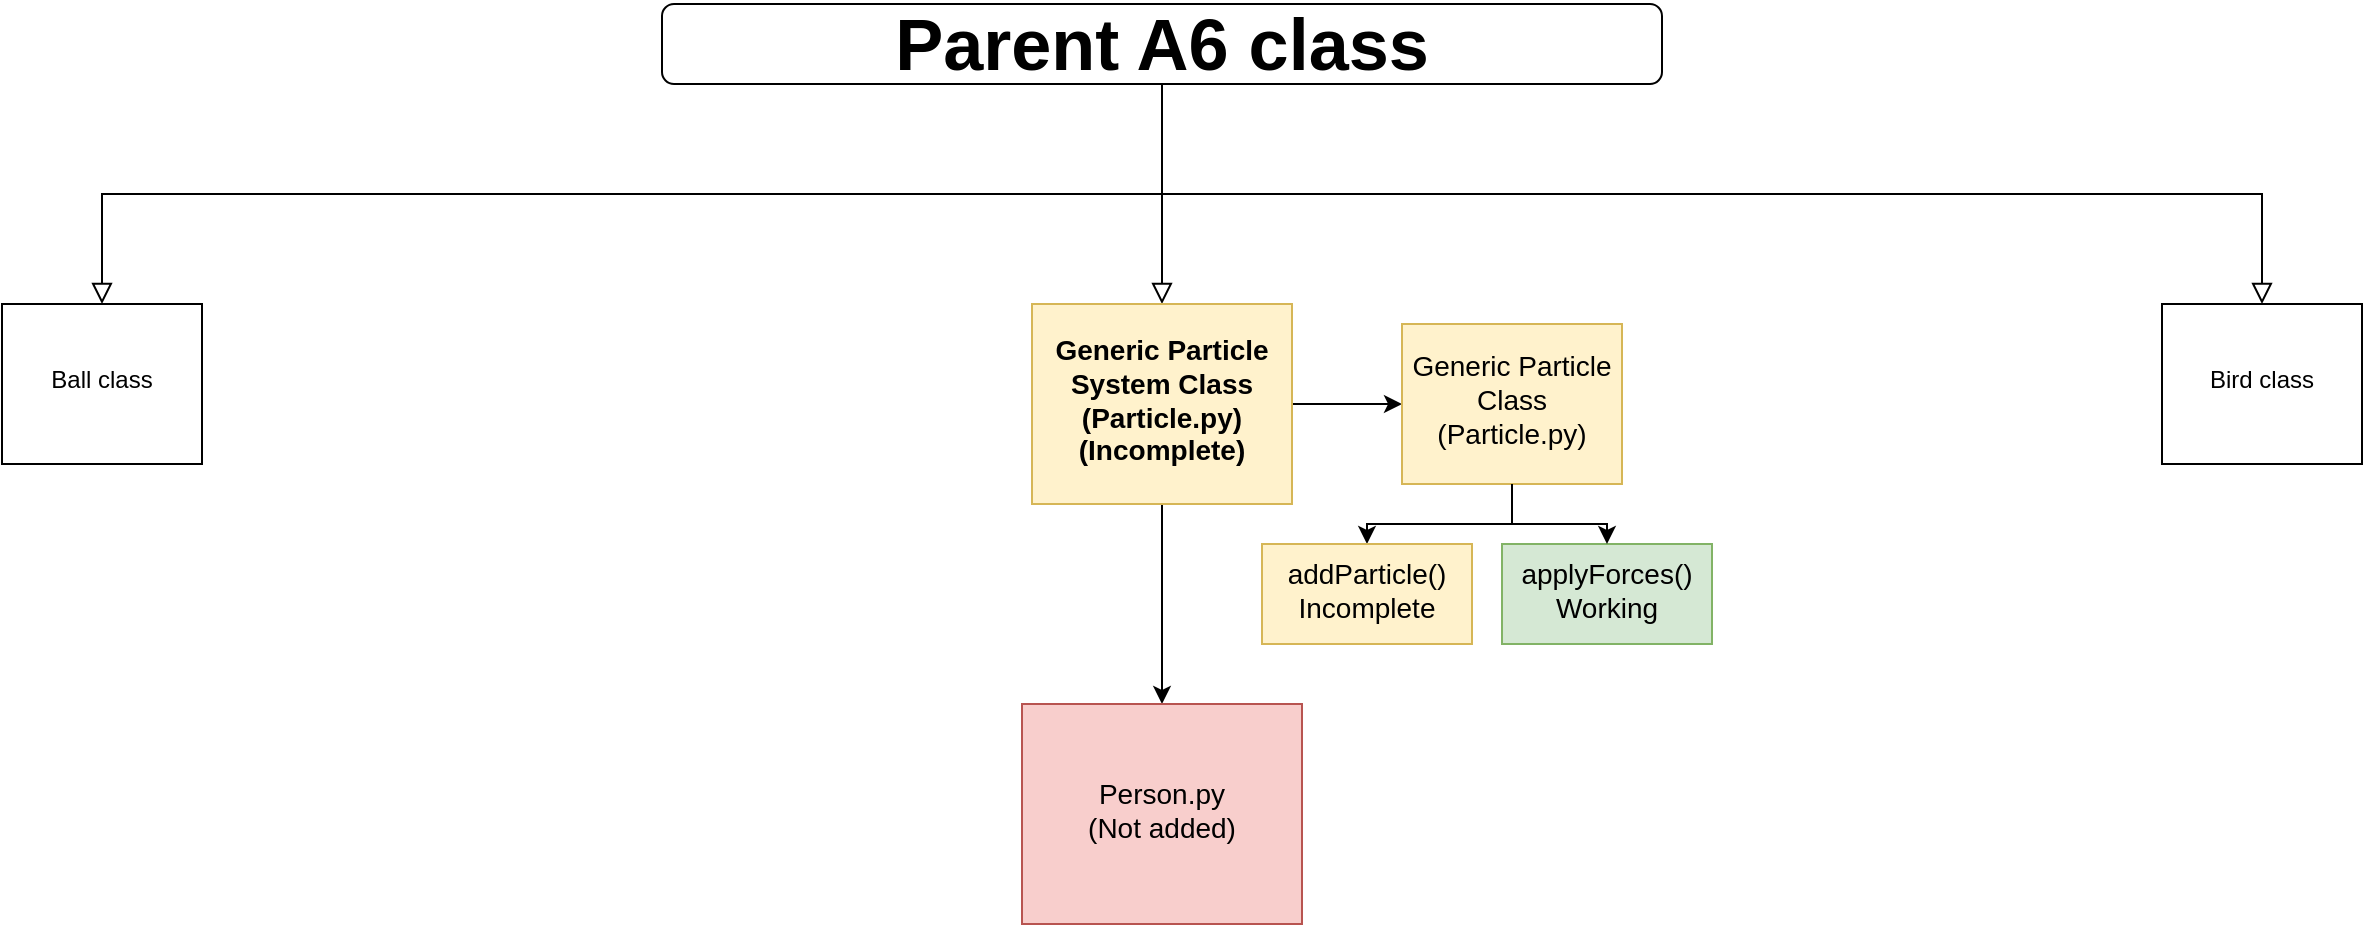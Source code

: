 <mxfile version="12.9.8" type="google"><diagram id="C5RBs43oDa-KdzZeNtuy" name="Page-1"><mxGraphModel dx="1287" dy="752" grid="1" gridSize="10" guides="1" tooltips="1" connect="1" arrows="1" fold="1" page="1" pageScale="1" pageWidth="827" pageHeight="1169" math="0" shadow="0"><root><mxCell id="WIyWlLk6GJQsqaUBKTNV-0"/><mxCell id="WIyWlLk6GJQsqaUBKTNV-1" parent="WIyWlLk6GJQsqaUBKTNV-0"/><mxCell id="WIyWlLk6GJQsqaUBKTNV-2" value="" style="rounded=0;html=1;jettySize=auto;orthogonalLoop=1;fontSize=11;endArrow=block;endFill=0;endSize=8;strokeWidth=1;shadow=0;labelBackgroundColor=none;edgeStyle=orthogonalEdgeStyle;" parent="WIyWlLk6GJQsqaUBKTNV-1" source="WIyWlLk6GJQsqaUBKTNV-3" target="WIyWlLk6GJQsqaUBKTNV-6" edge="1"><mxGeometry relative="1" as="geometry"/></mxCell><mxCell id="WIyWlLk6GJQsqaUBKTNV-3" value="&lt;font style=&quot;font-size: 36px&quot;&gt;&lt;b&gt;Parent A6 class&lt;/b&gt;&lt;/font&gt;" style="rounded=1;whiteSpace=wrap;html=1;fontSize=12;glass=0;strokeWidth=1;shadow=0;" parent="WIyWlLk6GJQsqaUBKTNV-1" vertex="1"><mxGeometry x="160" y="80" width="500" height="40" as="geometry"/></mxCell><mxCell id="0LtuhP5_AxCvd3N0N7iY-9" value="" style="edgeStyle=orthogonalEdgeStyle;rounded=0;orthogonalLoop=1;jettySize=auto;html=1;" edge="1" parent="WIyWlLk6GJQsqaUBKTNV-1" source="WIyWlLk6GJQsqaUBKTNV-6" target="0LtuhP5_AxCvd3N0N7iY-8"><mxGeometry relative="1" as="geometry"/></mxCell><mxCell id="0LtuhP5_AxCvd3N0N7iY-14" value="" style="edgeStyle=orthogonalEdgeStyle;rounded=0;orthogonalLoop=1;jettySize=auto;html=1;" edge="1" parent="WIyWlLk6GJQsqaUBKTNV-1" source="WIyWlLk6GJQsqaUBKTNV-6" target="0LtuhP5_AxCvd3N0N7iY-13"><mxGeometry relative="1" as="geometry"/></mxCell><mxCell id="WIyWlLk6GJQsqaUBKTNV-6" value="&lt;font style=&quot;font-size: 14px&quot;&gt;&lt;b&gt;Generic Particle System Class (Particle.py)&lt;br&gt;(Incomplete)&lt;br&gt;&lt;/b&gt;&lt;/font&gt;" style="rectangle;whiteSpace=wrap;html=1;shadow=0;fontFamily=Helvetica;fontSize=12;align=center;strokeWidth=1;spacing=6;spacingTop=-4;rounded=0;fillColor=#fff2cc;strokeColor=#d6b656;" parent="WIyWlLk6GJQsqaUBKTNV-1" vertex="1"><mxGeometry x="345" y="230" width="130" height="100" as="geometry"/></mxCell><mxCell id="0LtuhP5_AxCvd3N0N7iY-19" value="" style="edgeStyle=orthogonalEdgeStyle;rounded=0;orthogonalLoop=1;jettySize=auto;html=1;" edge="1" parent="WIyWlLk6GJQsqaUBKTNV-1" source="0LtuhP5_AxCvd3N0N7iY-13" target="0LtuhP5_AxCvd3N0N7iY-18"><mxGeometry relative="1" as="geometry"/></mxCell><mxCell id="0LtuhP5_AxCvd3N0N7iY-13" value="&lt;font style=&quot;font-size: 14px&quot;&gt;Generic Particle Class (Particle.py)&lt;/font&gt;" style="rectangle;whiteSpace=wrap;html=1;shadow=0;fontFamily=Helvetica;fontSize=12;align=center;strokeWidth=1;spacing=6;spacingTop=-4;fillColor=#fff2cc;strokeColor=#d6b656;" vertex="1" parent="WIyWlLk6GJQsqaUBKTNV-1"><mxGeometry x="530" y="240" width="110" height="80" as="geometry"/></mxCell><mxCell id="0LtuhP5_AxCvd3N0N7iY-18" value="&lt;font style=&quot;font-size: 14px&quot;&gt;addParticle()&lt;br&gt;Incomplete&lt;br&gt;&lt;/font&gt;" style="rectangle;whiteSpace=wrap;html=1;shadow=0;fontFamily=Helvetica;fontSize=12;align=center;strokeWidth=1;spacing=6;spacingTop=-4;fillColor=#fff2cc;strokeColor=#d6b656;" vertex="1" parent="WIyWlLk6GJQsqaUBKTNV-1"><mxGeometry x="460" y="350" width="105" height="50" as="geometry"/></mxCell><mxCell id="0LtuhP5_AxCvd3N0N7iY-8" value="&lt;span style=&quot;font-size: 14px&quot;&gt;Person.py&lt;br&gt;(Not added)&lt;br&gt;&lt;/span&gt;" style="rectangle;whiteSpace=wrap;html=1;shadow=0;fontFamily=Helvetica;fontSize=12;align=center;strokeWidth=1;spacing=6;spacingTop=-4;fillColor=#f8cecc;strokeColor=#b85450;" vertex="1" parent="WIyWlLk6GJQsqaUBKTNV-1"><mxGeometry x="340" y="430" width="140" height="110" as="geometry"/></mxCell><mxCell id="0LtuhP5_AxCvd3N0N7iY-5" value="Bird class" style="rectangle;whiteSpace=wrap;html=1;shadow=0;fontFamily=Helvetica;fontSize=12;align=center;strokeWidth=1;spacing=6;spacingTop=-4;" vertex="1" parent="WIyWlLk6GJQsqaUBKTNV-1"><mxGeometry x="910" y="230" width="100" height="80" as="geometry"/></mxCell><mxCell id="0LtuhP5_AxCvd3N0N7iY-6" value="" style="rounded=0;html=1;jettySize=auto;orthogonalLoop=1;fontSize=11;endArrow=block;endFill=0;endSize=8;strokeWidth=1;shadow=0;labelBackgroundColor=none;edgeStyle=orthogonalEdgeStyle;exitX=0.5;exitY=1;exitDx=0;exitDy=0;" edge="1" parent="WIyWlLk6GJQsqaUBKTNV-1" source="WIyWlLk6GJQsqaUBKTNV-3" target="0LtuhP5_AxCvd3N0N7iY-5"><mxGeometry relative="1" as="geometry"><mxPoint x="640" y="130" as="sourcePoint"/><mxPoint x="360" y="240" as="targetPoint"/></mxGeometry></mxCell><mxCell id="0LtuhP5_AxCvd3N0N7iY-16" value="Ball class" style="rectangle;whiteSpace=wrap;html=1;shadow=0;fontFamily=Helvetica;fontSize=12;align=center;strokeWidth=1;spacing=6;spacingTop=-4;" vertex="1" parent="WIyWlLk6GJQsqaUBKTNV-1"><mxGeometry x="-170" y="230" width="100" height="80" as="geometry"/></mxCell><mxCell id="0LtuhP5_AxCvd3N0N7iY-17" value="" style="rounded=0;html=1;jettySize=auto;orthogonalLoop=1;fontSize=11;endArrow=block;endFill=0;endSize=8;strokeWidth=1;shadow=0;labelBackgroundColor=none;edgeStyle=orthogonalEdgeStyle;exitX=0.5;exitY=1;exitDx=0;exitDy=0;" edge="1" parent="WIyWlLk6GJQsqaUBKTNV-1" target="0LtuhP5_AxCvd3N0N7iY-16" source="WIyWlLk6GJQsqaUBKTNV-3"><mxGeometry relative="1" as="geometry"><mxPoint x="-170" y="175" as="sourcePoint"/><mxPoint x="-220" y="295" as="targetPoint"/></mxGeometry></mxCell><mxCell id="0LtuhP5_AxCvd3N0N7iY-22" value="&lt;font style=&quot;font-size: 14px&quot;&gt;applyForces()&lt;br&gt;Working&lt;br&gt;&lt;/font&gt;" style="rectangle;whiteSpace=wrap;html=1;shadow=0;fontFamily=Helvetica;fontSize=12;align=center;strokeWidth=1;spacing=6;spacingTop=-4;fillColor=#d5e8d4;strokeColor=#82b366;" vertex="1" parent="WIyWlLk6GJQsqaUBKTNV-1"><mxGeometry x="580" y="350" width="105" height="50" as="geometry"/></mxCell><mxCell id="0LtuhP5_AxCvd3N0N7iY-23" value="" style="edgeStyle=orthogonalEdgeStyle;rounded=0;orthogonalLoop=1;jettySize=auto;html=1;exitX=0.5;exitY=1;exitDx=0;exitDy=0;" edge="1" parent="WIyWlLk6GJQsqaUBKTNV-1" source="0LtuhP5_AxCvd3N0N7iY-13" target="0LtuhP5_AxCvd3N0N7iY-22"><mxGeometry relative="1" as="geometry"><mxPoint x="595" y="330" as="sourcePoint"/><mxPoint x="522.5" y="360" as="targetPoint"/></mxGeometry></mxCell><mxCell id="0LtuhP5_AxCvd3N0N7iY-31" value="" style="edgeStyle=orthogonalEdgeStyle;rounded=0;orthogonalLoop=1;jettySize=auto;html=1;" edge="1" parent="WIyWlLk6GJQsqaUBKTNV-1" source="0LtuhP5_AxCvd3N0N7iY-32"><mxGeometry relative="1" as="geometry"><mxPoint x="542.5" y="550" as="targetPoint"/></mxGeometry></mxCell></root></mxGraphModel></diagram></mxfile>